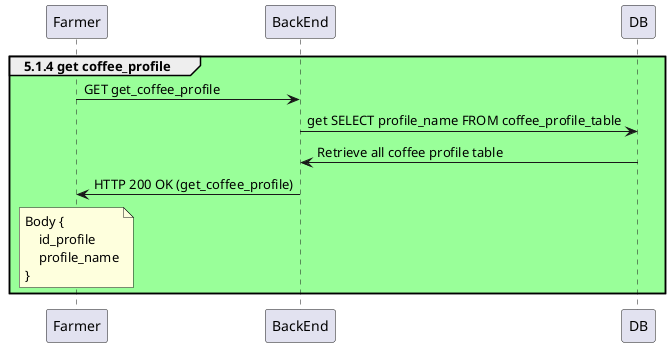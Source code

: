 @startuml

group #99FF99 5.1.4 get coffee_profile

    Farmer -> BackEnd: GET get_coffee_profile
    BackEnd -> DB: get SELECT profile_name FROM coffee_profile_table
    DB -> BackEnd: Retrieve all coffee profile table

    BackEnd -> Farmer: HTTP 200 OK (get_coffee_profile)

    note over Farmer
        Body {
            id_profile
            profile_name
        }
    endnote

end group

@enduml 